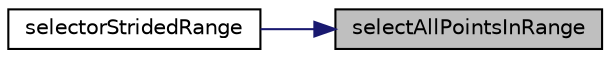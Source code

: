 digraph "selectAllPointsInRange"
{
 // LATEX_PDF_SIZE
  edge [fontname="Helvetica",fontsize="10",labelfontname="Helvetica",labelfontsize="10"];
  node [fontname="Helvetica",fontsize="10",shape=record];
  rankdir="RL";
  Node1 [label="selectAllPointsInRange",height=0.2,width=0.4,color="black", fillcolor="grey75", style="filled", fontcolor="black",tooltip=" "];
  Node1 -> Node2 [dir="back",color="midnightblue",fontsize="10",style="solid",fontname="Helvetica"];
  Node2 [label="selectorStridedRange",height=0.2,width=0.4,color="black", fillcolor="white", style="filled",URL="$classpFlow_1_1selectorStridedRange.html#ad3d032cfda0b34075c7dc0f58319a4e2",tooltip=" "];
}

